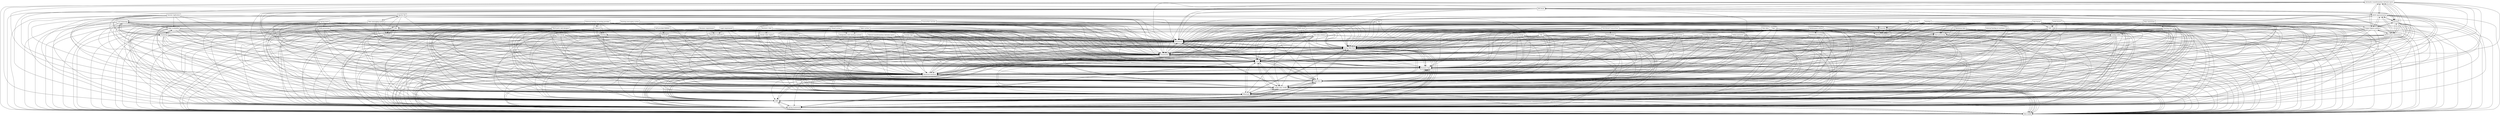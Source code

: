 digraph{
graph [rankdir=TB];
node [shape=box];
edge [arrowhead=normal];
0[label="Persistence",]
1[label="Spring batch",]
2[label="Automatic transformations between layers",]
3[label="Business continuity",]
4[label="Spring Web Flow",]
5[label="Session replication",]
6[label="Data model",]
7[label="Spring framework",]
8[label="Manual transformations between layers",]
9[label="YQL",]
10[label="Business rules",]
11[label="JPA beans",]
12[label="Legal requirement",]
13[label="Apache MQ",]
14[label="Open system",]
15[label="AJAX",]
16[label="Performance critical",]
17[label="JSON representation",]
18[label="Existing data",]
19[label="Existing design",]
20[label="User sessions",]
21[label="JMS",]
22[label="Customer provided RDBMS",]
23[label="External hosting at hosting provider",]
24[label="Security",]
25[label="Relational data",]
26[label="New data schema",]
27[label="Closed system",]
28[label="Email",]
29[label="DOM Parser",]
30[label="Drools rules engine",]
31[label="Hibernate",]
32[label="Google Web Toolkit",]
33[label="Load balancing",]
34[label="json-lib",]
35[label="Naked Objects pattern",]
36[label="Bulk processing",]
37[label="JSON to Java conversions",]
38[label="JQuery",]
39[label="Existing data schema",]
40[label="Self provided RDBMS",]
41[label="Transactions",]
42[label="Third party web designer",]
43[label="Page flows",]
44[label="Custom logic",]
45[label="Performance testing",]
46[label="Relational database",]
47[label="High availability",]
48[label="Data conversion",]
49[label="Integration with existing systems",]
50[label="Existing messaging system",]
51[label="Business requirement",]
52[label="Transaction security",]
53[label="Internal hosting at customer",]
54[label="Online payments",]
55[label="Bulk email",]
56[label="New messaging system",]
57[label="Messaging",]
58[label="Data processing",]
59[label="SAX Parser",]
60[label="Distributed transactions",]
61[label="Business logic",]
62[label="Identity management",]
63[label="Core",]
64[label="New",]
65[label="New data",]
66[label="Data security",]
67[label="Text",]
68[label="New design",]
69[label="HSQLDB",]
70[label="Existing",]
71[label="Hosting",]
72[label="Presentation",]
73[label="Tomcat",]
74[label="Clustering",]
75[label="XML",]
76[label="Lookup tables",]
0->4[label="",]
0->6[label="",]
0->7[label="",]
0->15[label="",]
0->31[label="",]
0->32[label="",]
0->43[label="",]
0->46[label="",]
0->61[label="",]
0->63[label="",]
0->72[label="",]
1->0[label="",]
1->4[label="",]
1->6[label="",]
1->7[label="",]
1->15[label="",]
1->31[label="",]
1->32[label="",]
1->36[label="",]
1->43[label="",]
1->46[label="",]
1->58[label="",]
1->61[label="",]
1->63[label="",]
1->72[label="",]
2->0[label="",]
2->4[label="",]
2->6[label="",]
2->7[label="",]
2->11[label="",]
2->15[label="",]
2->17[label="",]
2->31[label="",]
2->32[label="",]
2->34[label="",]
2->35[label="",]
2->37[label="",]
2->43[label="",]
2->46[label="",]
2->61[label="",]
2->63[label="",]
2->72[label="",]
3->0[label="",]
3->4[label="",]
3->6[label="",]
3->7[label="",]
3->15[label="",]
3->31[label="",]
3->32[label="",]
3->43[label="",]
3->46[label="",]
3->61[label="",]
3->63[label="",]
3->72[label="",]
4->0[label="",]
4->6[label="",]
4->7[label="",]
4->15[label="",]
4->31[label="",]
4->32[label="",]
4->43[label="",]
4->46[label="",]
4->61[label="",]
4->63[label="",]
4->72[label="",]
5->0[label="",]
5->4[label="",]
5->6[label="",]
5->7[label="",]
5->15[label="",]
5->31[label="",]
5->32[label="",]
5->33[label="",]
5->43[label="",]
5->46[label="",]
5->47[label="",]
5->61[label="",]
5->63[label="",]
5->72[label="",]
5->74[label="",]
6->0[label="",]
6->4[label="",]
6->7[label="",]
6->15[label="",]
6->31[label="",]
6->32[label="",]
6->43[label="",]
6->46[label="",]
6->61[label="",]
6->63[label="",]
6->72[label="",]
7->0[label="",]
7->4[label="",]
7->6[label="",]
7->15[label="",]
7->31[label="",]
7->32[label="",]
7->43[label="",]
7->46[label="",]
7->61[label="",]
7->63[label="",]
7->72[label="",]
8->0[label="",]
8->4[label="",]
8->6[label="",]
8->7[label="",]
8->15[label="",]
8->31[label="",]
8->32[label="",]
8->43[label="",]
8->46[label="",]
8->61[label="",]
8->63[label="",]
8->72[label="",]
9->0[label="",]
9->4[label="",]
9->6[label="",]
9->7[label="",]
9->15[label="",]
9->31[label="",]
9->32[label="",]
9->43[label="",]
9->46[label="",]
9->61[label="",]
9->63[label="",]
9->72[label="",]
10->0[label="",]
10->4[label="",]
10->6[label="",]
10->7[label="",]
10->15[label="",]
10->30[label="",]
10->31[label="",]
10->32[label="",]
10->43[label="",]
10->46[label="",]
10->61[label="",]
10->63[label="",]
10->72[label="",]
11->0[label="",]
11->2[label="",]
11->4[label="",]
11->6[label="",]
11->7[label="",]
11->15[label="",]
11->17[label="",]
11->31[label="",]
11->32[label="",]
11->34[label="",]
11->35[label="",]
11->37[label="",]
11->43[label="",]
11->46[label="",]
11->61[label="",]
11->63[label="",]
11->72[label="",]
12->0[label="",]
12->3[label="",]
12->4[label="",]
12->6[label="",]
12->7[label="",]
12->15[label="",]
12->31[label="",]
12->32[label="",]
12->43[label="",]
12->46[label="",]
12->61[label="",]
12->63[label="",]
12->72[label="",]
13->0[label="",]
13->4[label="",]
13->6[label="",]
13->7[label="",]
13->15[label="",]
13->21[label="",]
13->31[label="",]
13->32[label="",]
13->43[label="",]
13->46[label="",]
13->56[label="",]
13->57[label="",]
13->61[label="",]
13->63[label="",]
13->72[label="",]
14->0[label="",]
14->4[label="",]
14->6[label="",]
14->7[label="",]
14->15[label="",]
14->31[label="",]
14->32[label="",]
14->43[label="",]
14->46[label="",]
14->49[label="",]
14->61[label="",]
14->63[label="",]
14->72[label="",]
15->0[label="",]
15->4[label="",]
15->6[label="",]
15->7[label="",]
15->31[label="",]
15->32[label="",]
15->43[label="",]
15->46[label="",]
15->61[label="",]
15->63[label="",]
15->72[label="",]
16->0[label="",]
16->4[label="",]
16->6[label="",]
16->7[label="",]
16->15[label="",]
16->31[label="",]
16->32[label="",]
16->43[label="",]
16->45[label="",]
16->46[label="",]
16->61[label="",]
16->63[label="",]
16->72[label="",]
17->0[label="",]
17->2[label="",]
17->4[label="",]
17->6[label="",]
17->7[label="",]
17->11[label="",]
17->15[label="",]
17->31[label="",]
17->32[label="",]
17->34[label="",]
17->35[label="",]
17->37[label="",]
17->43[label="",]
17->46[label="",]
17->61[label="",]
17->63[label="",]
17->72[label="",]
18->0[label="",]
18->4[label="",]
18->6[label="",]
18->7[label="",]
18->15[label="",]
18->31[label="",]
18->32[label="",]
18->43[label="",]
18->46[label="",]
18->61[label="",]
18->63[label="",]
18->72[label="",]
18->76[label="",]
19->0[label="",]
19->4[label="",]
19->6[label="",]
19->7[label="",]
19->15[label="",]
19->31[label="",]
19->32[label="",]
19->43[label="",]
19->46[label="",]
19->61[label="",]
19->63[label="",]
19->72[label="",]
20->0[label="",]
20->4[label="",]
20->6[label="",]
20->7[label="",]
20->15[label="",]
20->31[label="",]
20->32[label="",]
20->43[label="",]
20->46[label="",]
20->61[label="",]
20->63[label="",]
20->72[label="",]
21->0[label="",]
21->4[label="",]
21->6[label="",]
21->7[label="",]
21->15[label="",]
21->31[label="",]
21->32[label="",]
21->43[label="",]
21->46[label="",]
21->57[label="",]
21->61[label="",]
21->63[label="",]
21->72[label="",]
22->0[label="",]
22->4[label="",]
22->6[label="",]
22->7[label="",]
22->15[label="",]
22->31[label="",]
22->32[label="",]
22->43[label="",]
22->46[label="",]
22->61[label="",]
22->63[label="",]
22->72[label="",]
23->0[label="",]
23->4[label="",]
23->6[label="",]
23->7[label="",]
23->15[label="",]
23->31[label="",]
23->32[label="",]
23->43[label="",]
23->46[label="",]
23->61[label="",]
23->63[label="",]
23->71[label="",]
23->72[label="",]
23->73[label="",]
24->0[label="",]
24->4[label="",]
24->6[label="",]
24->7[label="",]
24->15[label="",]
24->31[label="",]
24->32[label="",]
24->43[label="",]
24->46[label="",]
24->61[label="",]
24->62[label="",]
24->63[label="",]
24->72[label="",]
25->0[label="",]
25->4[label="",]
25->6[label="",]
25->7[label="",]
25->15[label="",]
25->31[label="",]
25->32[label="",]
25->43[label="",]
25->46[label="",]
25->58[label="",]
25->61[label="",]
25->63[label="",]
25->72[label="",]
26->0[label="",]
26->4[label="",]
26->6[label="",]
26->7[label="",]
26->15[label="",]
26->31[label="",]
26->32[label="",]
26->43[label="",]
26->46[label="",]
26->61[label="",]
26->63[label="",]
26->72[label="",]
27->0[label="",]
27->4[label="",]
27->6[label="",]
27->7[label="",]
27->15[label="",]
27->31[label="",]
27->32[label="",]
27->43[label="",]
27->46[label="",]
27->49[label="",]
27->61[label="",]
27->63[label="",]
27->72[label="",]
28->0[label="",]
28->4[label="",]
28->6[label="",]
28->7[label="",]
28->15[label="",]
28->31[label="",]
28->32[label="",]
28->43[label="",]
28->46[label="",]
28->61[label="",]
28->63[label="",]
28->72[label="",]
29->0[label="",]
29->4[label="",]
29->6[label="",]
29->7[label="",]
29->15[label="",]
29->31[label="",]
29->32[label="",]
29->43[label="",]
29->46[label="",]
29->58[label="",]
29->61[label="",]
29->63[label="",]
29->72[label="",]
29->75[label="",]
30->0[label="",]
30->4[label="",]
30->6[label="",]
30->7[label="",]
30->10[label="",]
30->15[label="",]
30->31[label="",]
30->32[label="",]
30->43[label="",]
30->46[label="",]
30->61[label="",]
30->63[label="",]
30->72[label="",]
31->0[label="",]
31->4[label="",]
31->6[label="",]
31->7[label="",]
31->15[label="",]
31->32[label="",]
31->43[label="",]
31->46[label="",]
31->61[label="",]
31->63[label="",]
31->72[label="",]
32->0[label="",]
32->4[label="",]
32->6[label="",]
32->7[label="",]
32->15[label="",]
32->31[label="",]
32->43[label="",]
32->46[label="",]
32->61[label="",]
32->63[label="",]
32->72[label="",]
33->0[label="",]
33->4[label="",]
33->6[label="",]
33->7[label="",]
33->15[label="",]
33->31[label="",]
33->32[label="",]
33->43[label="",]
33->46[label="",]
33->47[label="",]
33->61[label="",]
33->63[label="",]
33->72[label="",]
33->74[label="",]
34->0[label="",]
34->2[label="",]
34->4[label="",]
34->6[label="",]
34->7[label="",]
34->11[label="",]
34->15[label="",]
34->17[label="",]
34->31[label="",]
34->32[label="",]
34->35[label="",]
34->37[label="",]
34->43[label="",]
34->46[label="",]
34->61[label="",]
34->63[label="",]
34->72[label="",]
35->0[label="",]
35->2[label="",]
35->4[label="",]
35->6[label="",]
35->7[label="",]
35->11[label="",]
35->15[label="",]
35->17[label="",]
35->31[label="",]
35->32[label="",]
35->34[label="",]
35->37[label="",]
35->43[label="",]
35->46[label="",]
35->61[label="",]
35->63[label="",]
35->72[label="",]
36->0[label="",]
36->1[label="",]
36->4[label="",]
36->6[label="",]
36->7[label="",]
36->15[label="",]
36->31[label="",]
36->32[label="",]
36->43[label="",]
36->46[label="",]
36->58[label="",]
36->61[label="",]
36->63[label="",]
36->72[label="",]
37->0[label="",]
37->2[label="",]
37->4[label="",]
37->6[label="",]
37->7[label="",]
37->11[label="",]
37->15[label="",]
37->17[label="",]
37->31[label="",]
37->32[label="",]
37->34[label="",]
37->35[label="",]
37->43[label="",]
37->46[label="",]
37->61[label="",]
37->63[label="",]
37->72[label="",]
38->0[label="",]
38->4[label="",]
38->6[label="",]
38->7[label="",]
38->15[label="",]
38->31[label="",]
38->32[label="",]
38->43[label="",]
38->46[label="",]
38->61[label="",]
38->63[label="",]
38->72[label="",]
39->0[label="",]
39->4[label="",]
39->6[label="",]
39->7[label="",]
39->15[label="",]
39->31[label="",]
39->32[label="",]
39->43[label="",]
39->46[label="",]
39->61[label="",]
39->63[label="",]
39->72[label="",]
40->0[label="",]
40->4[label="",]
40->6[label="",]
40->7[label="",]
40->15[label="",]
40->31[label="",]
40->32[label="",]
40->43[label="",]
40->46[label="",]
40->61[label="",]
40->63[label="",]
40->69[label="",]
40->72[label="",]
41->0[label="",]
41->4[label="",]
41->6[label="",]
41->7[label="",]
41->15[label="",]
41->31[label="",]
41->32[label="",]
41->43[label="",]
41->46[label="",]
41->61[label="",]
41->63[label="",]
41->72[label="",]
42->0[label="",]
42->4[label="",]
42->6[label="",]
42->7[label="",]
42->15[label="",]
42->31[label="",]
42->32[label="",]
42->43[label="",]
42->46[label="",]
42->61[label="",]
42->63[label="",]
42->68[label="",]
42->72[label="",]
43->0[label="",]
43->4[label="",]
43->6[label="",]
43->7[label="",]
43->15[label="",]
43->31[label="",]
43->32[label="",]
43->46[label="",]
43->61[label="",]
43->63[label="",]
43->72[label="",]
44->0[label="",]
44->4[label="",]
44->6[label="",]
44->7[label="",]
44->15[label="",]
44->31[label="",]
44->32[label="",]
44->43[label="",]
44->46[label="",]
44->61[label="",]
44->63[label="",]
44->72[label="",]
45->0[label="",]
45->4[label="",]
45->6[label="",]
45->7[label="",]
45->15[label="",]
45->16[label="",]
45->31[label="",]
45->32[label="",]
45->43[label="",]
45->46[label="",]
45->61[label="",]
45->63[label="",]
45->72[label="",]
46->0[label="",]
46->4[label="",]
46->6[label="",]
46->7[label="",]
46->15[label="",]
46->31[label="",]
46->32[label="",]
46->43[label="",]
46->61[label="",]
46->63[label="",]
46->72[label="",]
47->0[label="",]
47->4[label="",]
47->6[label="",]
47->7[label="",]
47->15[label="",]
47->31[label="",]
47->32[label="",]
47->33[label="",]
47->43[label="",]
47->46[label="",]
47->61[label="",]
47->63[label="",]
47->72[label="",]
47->74[label="",]
48->0[label="",]
48->4[label="",]
48->6[label="",]
48->7[label="",]
48->15[label="",]
48->18[label="",]
48->31[label="",]
48->32[label="",]
48->43[label="",]
48->46[label="",]
48->61[label="",]
48->63[label="",]
48->72[label="",]
48->76[label="",]
49->0[label="",]
49->4[label="",]
49->6[label="",]
49->7[label="",]
49->15[label="",]
49->31[label="",]
49->32[label="",]
49->43[label="",]
49->46[label="",]
49->61[label="",]
49->63[label="",]
49->72[label="",]
50->0[label="",]
50->4[label="",]
50->6[label="",]
50->7[label="",]
50->15[label="",]
50->21[label="",]
50->31[label="",]
50->32[label="",]
50->43[label="",]
50->46[label="",]
50->57[label="",]
50->61[label="",]
50->63[label="",]
50->72[label="",]
51->0[label="",]
51->3[label="",]
51->4[label="",]
51->6[label="",]
51->7[label="",]
51->15[label="",]
51->31[label="",]
51->32[label="",]
51->43[label="",]
51->46[label="",]
51->61[label="",]
51->63[label="",]
51->72[label="",]
52->0[label="",]
52->4[label="",]
52->6[label="",]
52->7[label="",]
52->15[label="",]
52->24[label="",]
52->31[label="",]
52->32[label="",]
52->43[label="",]
52->46[label="",]
52->61[label="",]
52->62[label="",]
52->63[label="",]
52->72[label="",]
53->0[label="",]
53->4[label="",]
53->6[label="",]
53->7[label="",]
53->15[label="",]
53->31[label="",]
53->32[label="",]
53->43[label="",]
53->46[label="",]
53->61[label="",]
53->63[label="",]
53->71[label="",]
53->72[label="",]
54->0[label="",]
54->4[label="",]
54->6[label="",]
54->7[label="",]
54->15[label="",]
54->31[label="",]
54->32[label="",]
54->43[label="",]
54->46[label="",]
54->61[label="",]
54->63[label="",]
54->72[label="",]
55->0[label="",]
55->4[label="",]
55->6[label="",]
55->7[label="",]
55->15[label="",]
55->28[label="",]
55->31[label="",]
55->32[label="",]
55->43[label="",]
55->46[label="",]
55->61[label="",]
55->63[label="",]
55->72[label="",]
56->0[label="",]
56->4[label="",]
56->6[label="",]
56->7[label="",]
56->13[label="",]
56->15[label="",]
56->21[label="",]
56->31[label="",]
56->32[label="",]
56->43[label="",]
56->46[label="",]
56->57[label="",]
56->61[label="",]
56->63[label="",]
56->72[label="",]
57->0[label="",]
57->4[label="",]
57->6[label="",]
57->7[label="",]
57->15[label="",]
57->21[label="",]
57->31[label="",]
57->32[label="",]
57->43[label="",]
57->46[label="",]
57->61[label="",]
57->63[label="",]
57->72[label="",]
58->0[label="",]
58->4[label="",]
58->6[label="",]
58->7[label="",]
58->15[label="",]
58->31[label="",]
58->32[label="",]
58->43[label="",]
58->46[label="",]
58->61[label="",]
58->63[label="",]
58->72[label="",]
59->0[label="",]
59->4[label="",]
59->6[label="",]
59->7[label="",]
59->15[label="",]
59->31[label="",]
59->32[label="",]
59->43[label="",]
59->46[label="",]
59->58[label="",]
59->61[label="",]
59->63[label="",]
59->72[label="",]
59->75[label="",]
60->0[label="",]
60->4[label="",]
60->6[label="",]
60->7[label="",]
60->15[label="",]
60->31[label="",]
60->32[label="",]
60->41[label="",]
60->43[label="",]
60->46[label="",]
60->61[label="",]
60->63[label="",]
60->72[label="",]
61->0[label="",]
61->4[label="",]
61->6[label="",]
61->7[label="",]
61->15[label="",]
61->31[label="",]
61->32[label="",]
61->43[label="",]
61->46[label="",]
61->63[label="",]
61->72[label="",]
62->0[label="",]
62->4[label="",]
62->6[label="",]
62->7[label="",]
62->15[label="",]
62->24[label="",]
62->31[label="",]
62->32[label="",]
62->43[label="",]
62->46[label="",]
62->61[label="",]
62->63[label="",]
62->72[label="",]
63->0[label="",]
63->4[label="",]
63->6[label="",]
63->7[label="",]
63->15[label="",]
63->31[label="",]
63->32[label="",]
63->43[label="",]
63->46[label="",]
63->61[label="",]
63->72[label="",]
64->0[label="",]
64->4[label="",]
64->6[label="",]
64->7[label="",]
64->15[label="",]
64->24[label="",]
64->31[label="",]
64->32[label="",]
64->43[label="",]
64->46[label="",]
64->61[label="",]
64->62[label="",]
64->63[label="",]
64->72[label="",]
65->0[label="",]
65->4[label="",]
65->6[label="",]
65->7[label="",]
65->15[label="",]
65->31[label="",]
65->32[label="",]
65->43[label="",]
65->46[label="",]
65->61[label="",]
65->63[label="",]
65->72[label="",]
65->76[label="",]
66->0[label="",]
66->4[label="",]
66->6[label="",]
66->7[label="",]
66->15[label="",]
66->24[label="",]
66->31[label="",]
66->32[label="",]
66->43[label="",]
66->46[label="",]
66->61[label="",]
66->62[label="",]
66->63[label="",]
66->72[label="",]
67->0[label="",]
67->4[label="",]
67->6[label="",]
67->7[label="",]
67->15[label="",]
67->31[label="",]
67->32[label="",]
67->43[label="",]
67->46[label="",]
67->58[label="",]
67->61[label="",]
67->63[label="",]
67->72[label="",]
68->0[label="",]
68->4[label="",]
68->6[label="",]
68->7[label="",]
68->15[label="",]
68->31[label="",]
68->32[label="",]
68->42[label="",]
68->43[label="",]
68->46[label="",]
68->61[label="",]
68->63[label="",]
68->72[label="",]
69->0[label="",]
69->4[label="",]
69->6[label="",]
69->7[label="",]
69->15[label="",]
69->31[label="",]
69->32[label="",]
69->40[label="",]
69->43[label="",]
69->46[label="",]
69->61[label="",]
69->63[label="",]
69->72[label="",]
70->0[label="",]
70->4[label="",]
70->6[label="",]
70->7[label="",]
70->15[label="",]
70->24[label="",]
70->31[label="",]
70->32[label="",]
70->43[label="",]
70->46[label="",]
70->61[label="",]
70->62[label="",]
70->63[label="",]
70->72[label="",]
71->0[label="",]
71->4[label="",]
71->6[label="",]
71->7[label="",]
71->15[label="",]
71->31[label="",]
71->32[label="",]
71->43[label="",]
71->46[label="",]
71->61[label="",]
71->63[label="",]
71->72[label="",]
72->0[label="",]
72->4[label="",]
72->6[label="",]
72->7[label="",]
72->15[label="",]
72->31[label="",]
72->32[label="",]
72->43[label="",]
72->46[label="",]
72->61[label="",]
72->63[label="",]
73->0[label="",]
73->4[label="",]
73->6[label="",]
73->7[label="",]
73->15[label="",]
73->23[label="",]
73->31[label="",]
73->32[label="",]
73->43[label="",]
73->46[label="",]
73->61[label="",]
73->63[label="",]
73->71[label="",]
73->72[label="",]
74->0[label="",]
74->4[label="",]
74->6[label="",]
74->7[label="",]
74->15[label="",]
74->31[label="",]
74->32[label="",]
74->33[label="",]
74->43[label="",]
74->46[label="",]
74->47[label="",]
74->61[label="",]
74->63[label="",]
74->72[label="",]
75->0[label="",]
75->4[label="",]
75->6[label="",]
75->7[label="",]
75->15[label="",]
75->31[label="",]
75->32[label="",]
75->43[label="",]
75->46[label="",]
75->58[label="",]
75->61[label="",]
75->63[label="",]
75->72[label="",]
76->0[label="",]
76->4[label="",]
76->6[label="",]
76->7[label="",]
76->15[label="",]
76->31[label="",]
76->32[label="",]
76->43[label="",]
76->46[label="",]
76->61[label="",]
76->63[label="",]
76->72[label="",]
}
